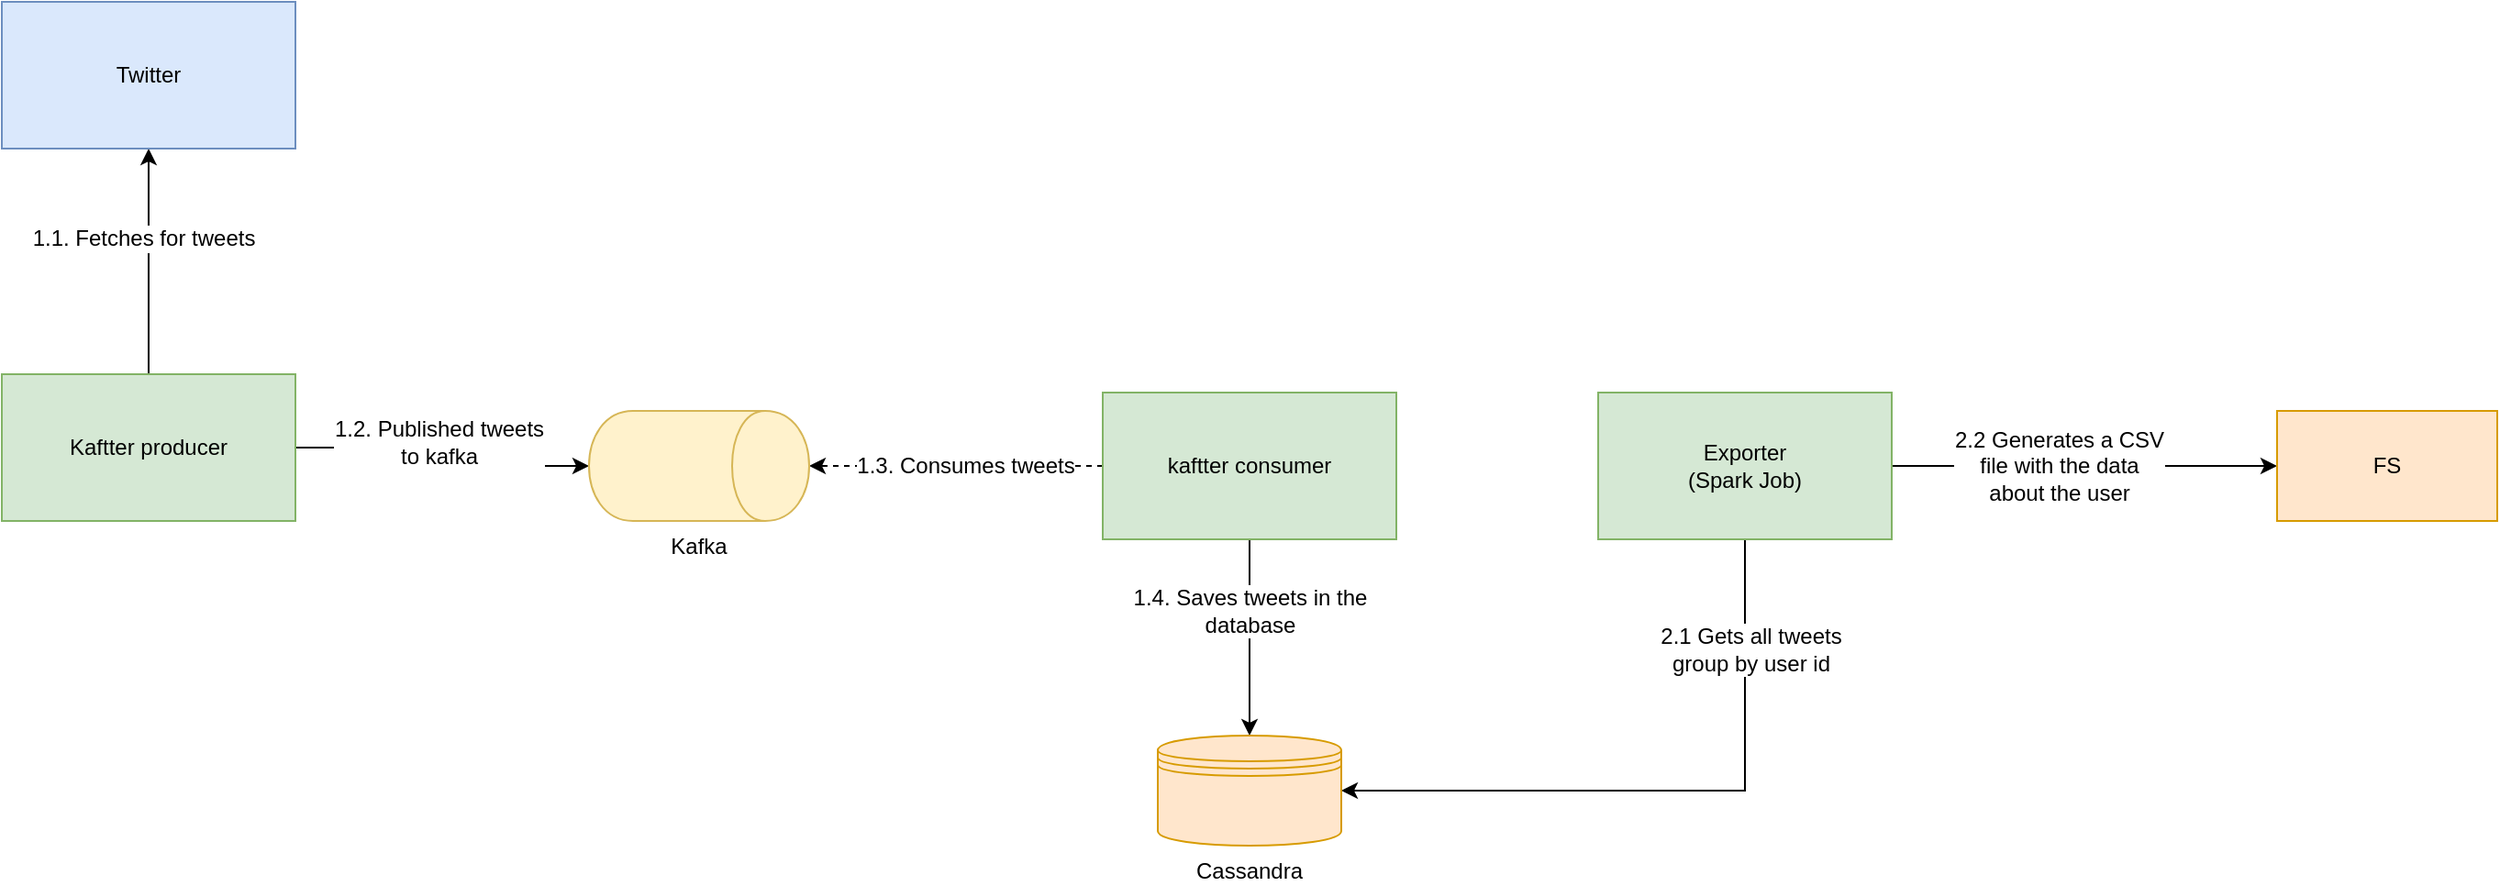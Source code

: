<mxfile version="12.3.2" type="device" pages="1"><diagram id="vhV8qCgmm4v2_XlPBhhn" name="Kaftter"><mxGraphModel dx="1837" dy="1420" grid="1" gridSize="10" guides="1" tooltips="1" connect="1" arrows="1" fold="1" page="1" pageScale="1" pageWidth="850" pageHeight="1100" math="0" shadow="0"><root><mxCell id="0"/><mxCell id="1" parent="0"/><mxCell id="hpEyENifhvBFtiRn1l3H-5" style="edgeStyle=orthogonalEdgeStyle;rounded=0;orthogonalLoop=1;jettySize=auto;html=1;" parent="1" source="hpEyENifhvBFtiRn1l3H-1" target="hpEyENifhvBFtiRn1l3H-4" edge="1"><mxGeometry relative="1" as="geometry"/></mxCell><mxCell id="hpEyENifhvBFtiRn1l3H-20" value="1.2. Published tweets&lt;br&gt;to kafka" style="text;html=1;align=center;verticalAlign=middle;resizable=0;points=[];labelBackgroundColor=#ffffff;" parent="hpEyENifhvBFtiRn1l3H-5" vertex="1" connectable="0"><mxGeometry x="-0.083" y="3" relative="1" as="geometry"><mxPoint as="offset"/></mxGeometry></mxCell><mxCell id="hpEyENifhvBFtiRn1l3H-14" style="edgeStyle=orthogonalEdgeStyle;rounded=0;orthogonalLoop=1;jettySize=auto;html=1;entryX=0.5;entryY=1;entryDx=0;entryDy=0;" parent="1" source="hpEyENifhvBFtiRn1l3H-1" target="hpEyENifhvBFtiRn1l3H-13" edge="1"><mxGeometry relative="1" as="geometry"/></mxCell><mxCell id="hpEyENifhvBFtiRn1l3H-17" value="1.1. Fetches for tweets" style="text;html=1;align=center;verticalAlign=middle;resizable=0;points=[];labelBackgroundColor=#ffffff;" parent="hpEyENifhvBFtiRn1l3H-14" vertex="1" connectable="0"><mxGeometry x="0.212" y="3" relative="1" as="geometry"><mxPoint as="offset"/></mxGeometry></mxCell><mxCell id="hpEyENifhvBFtiRn1l3H-1" value="Kaftter producer" style="rounded=0;whiteSpace=wrap;html=1;fillColor=#d5e8d4;strokeColor=#82b366;" parent="1" vertex="1"><mxGeometry x="280" y="473" width="160" height="80" as="geometry"/></mxCell><mxCell id="hpEyENifhvBFtiRn1l3H-6" style="edgeStyle=orthogonalEdgeStyle;rounded=0;orthogonalLoop=1;jettySize=auto;html=1;dashed=1;" parent="1" source="hpEyENifhvBFtiRn1l3H-2" target="hpEyENifhvBFtiRn1l3H-4" edge="1"><mxGeometry relative="1" as="geometry"/></mxCell><mxCell id="hpEyENifhvBFtiRn1l3H-21" value="1.3. Consumes tweets" style="text;html=1;align=center;verticalAlign=middle;resizable=0;points=[];labelBackgroundColor=#ffffff;" parent="hpEyENifhvBFtiRn1l3H-6" vertex="1" connectable="0"><mxGeometry x="0.164" relative="1" as="geometry"><mxPoint x="17.5" as="offset"/></mxGeometry></mxCell><mxCell id="hpEyENifhvBFtiRn1l3H-8" style="edgeStyle=orthogonalEdgeStyle;rounded=0;orthogonalLoop=1;jettySize=auto;html=1;entryX=0.5;entryY=0;entryDx=0;entryDy=0;" parent="1" source="hpEyENifhvBFtiRn1l3H-2" target="hpEyENifhvBFtiRn1l3H-7" edge="1"><mxGeometry relative="1" as="geometry"/></mxCell><mxCell id="hpEyENifhvBFtiRn1l3H-22" value="1.4. Saves tweets in the&lt;br&gt;database" style="text;html=1;align=center;verticalAlign=middle;resizable=0;points=[];labelBackgroundColor=#ffffff;" parent="hpEyENifhvBFtiRn1l3H-8" vertex="1" connectable="0"><mxGeometry x="-0.271" relative="1" as="geometry"><mxPoint as="offset"/></mxGeometry></mxCell><mxCell id="hpEyENifhvBFtiRn1l3H-2" value="kaftter consumer" style="rounded=0;whiteSpace=wrap;html=1;fillColor=#d5e8d4;strokeColor=#82b366;" parent="1" vertex="1"><mxGeometry x="880" y="483" width="160" height="80" as="geometry"/></mxCell><mxCell id="hpEyENifhvBFtiRn1l3H-15" style="edgeStyle=orthogonalEdgeStyle;rounded=0;orthogonalLoop=1;jettySize=auto;html=1;entryX=1;entryY=0.5;entryDx=0;entryDy=0;" parent="1" source="hpEyENifhvBFtiRn1l3H-3" target="hpEyENifhvBFtiRn1l3H-7" edge="1"><mxGeometry relative="1" as="geometry"><Array as="points"><mxPoint x="1230" y="700"/></Array></mxGeometry></mxCell><mxCell id="hpEyENifhvBFtiRn1l3H-23" value="2.1 Gets all tweets&lt;br&gt;group by user id" style="text;html=1;align=center;verticalAlign=middle;resizable=0;points=[];labelBackgroundColor=#ffffff;" parent="hpEyENifhvBFtiRn1l3H-15" vertex="1" connectable="0"><mxGeometry x="-0.665" y="3" relative="1" as="geometry"><mxPoint as="offset"/></mxGeometry></mxCell><mxCell id="hpEyENifhvBFtiRn1l3H-16" style="edgeStyle=orthogonalEdgeStyle;rounded=0;orthogonalLoop=1;jettySize=auto;html=1;entryX=0;entryY=0.5;entryDx=0;entryDy=0;" parent="1" source="hpEyENifhvBFtiRn1l3H-3" target="PbbI3N9Nv-P6OsCcAKoC-1" edge="1"><mxGeometry relative="1" as="geometry"><mxPoint x="1530" y="523" as="targetPoint"/></mxGeometry></mxCell><mxCell id="hpEyENifhvBFtiRn1l3H-24" value="2.2 Generates a CSV&lt;br&gt;file with the data&lt;br&gt;about the user" style="text;html=1;align=center;verticalAlign=middle;resizable=0;points=[];labelBackgroundColor=#ffffff;" parent="hpEyENifhvBFtiRn1l3H-16" vertex="1" connectable="0"><mxGeometry x="-0.135" relative="1" as="geometry"><mxPoint as="offset"/></mxGeometry></mxCell><mxCell id="hpEyENifhvBFtiRn1l3H-3" value="Exporter&lt;br&gt;(Spark Job)" style="rounded=0;whiteSpace=wrap;html=1;fillColor=#d5e8d4;strokeColor=#82b366;" parent="1" vertex="1"><mxGeometry x="1150" y="483" width="160" height="80" as="geometry"/></mxCell><mxCell id="hpEyENifhvBFtiRn1l3H-4" value="Kafka" style="shape=cylinder;whiteSpace=wrap;html=1;boundedLbl=1;backgroundOutline=1;direction=south;labelPosition=center;verticalLabelPosition=bottom;align=center;verticalAlign=top;fillColor=#fff2cc;strokeColor=#d6b656;" parent="1" vertex="1"><mxGeometry x="600" y="493" width="120" height="60" as="geometry"/></mxCell><mxCell id="hpEyENifhvBFtiRn1l3H-7" value="Cassandra" style="shape=datastore;whiteSpace=wrap;html=1;fillColor=#ffe6cc;strokeColor=#d79b00;labelPosition=center;verticalLabelPosition=bottom;align=center;verticalAlign=top;" parent="1" vertex="1"><mxGeometry x="910" y="670" width="100" height="60" as="geometry"/></mxCell><mxCell id="hpEyENifhvBFtiRn1l3H-13" value="Twitter" style="rounded=0;whiteSpace=wrap;html=1;fillColor=#dae8fc;strokeColor=#6c8ebf;" parent="1" vertex="1"><mxGeometry x="280" y="270" width="160" height="80" as="geometry"/></mxCell><mxCell id="PbbI3N9Nv-P6OsCcAKoC-1" value="FS" style="rounded=0;whiteSpace=wrap;html=1;fillColor=#ffe6cc;strokeColor=#d79b00;" vertex="1" parent="1"><mxGeometry x="1520" y="493" width="120" height="60" as="geometry"/></mxCell></root></mxGraphModel></diagram></mxfile>